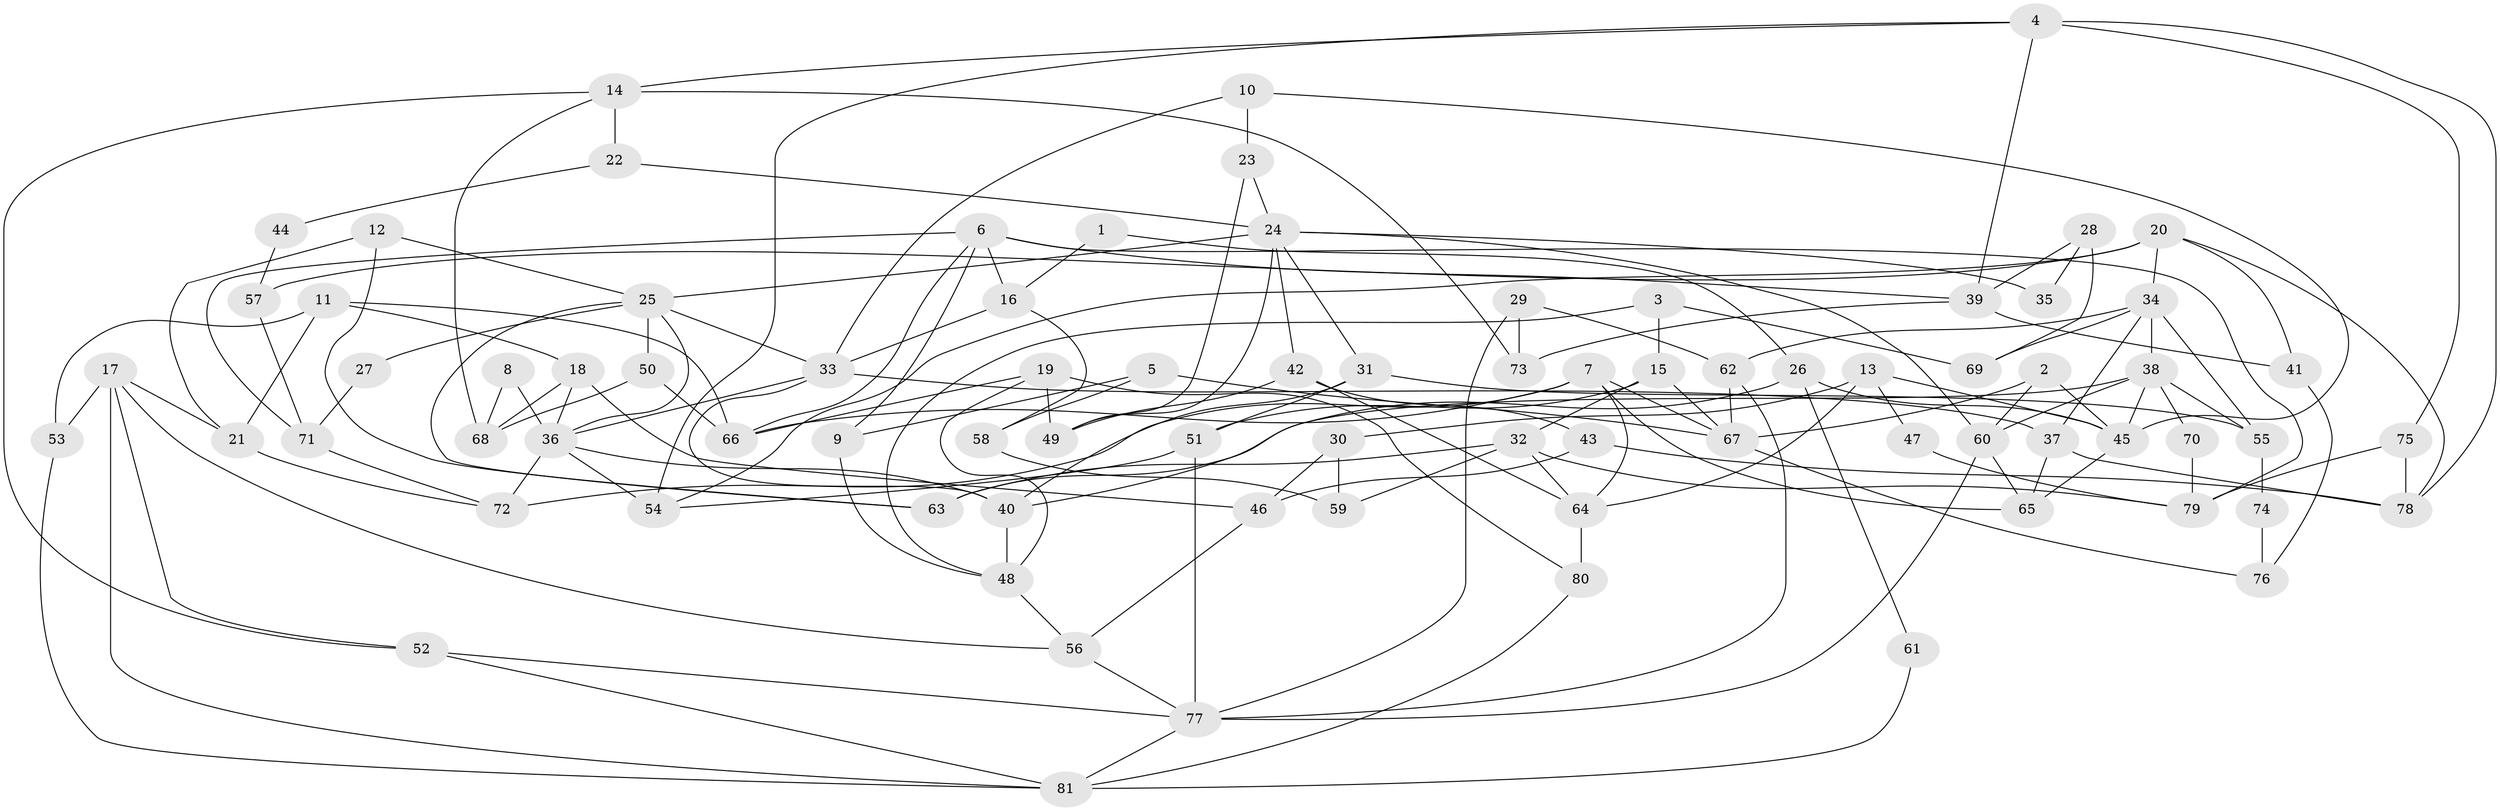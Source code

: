 // Generated by graph-tools (version 1.1) at 2025/51/03/09/25 04:51:17]
// undirected, 81 vertices, 162 edges
graph export_dot {
graph [start="1"]
  node [color=gray90,style=filled];
  1;
  2;
  3;
  4;
  5;
  6;
  7;
  8;
  9;
  10;
  11;
  12;
  13;
  14;
  15;
  16;
  17;
  18;
  19;
  20;
  21;
  22;
  23;
  24;
  25;
  26;
  27;
  28;
  29;
  30;
  31;
  32;
  33;
  34;
  35;
  36;
  37;
  38;
  39;
  40;
  41;
  42;
  43;
  44;
  45;
  46;
  47;
  48;
  49;
  50;
  51;
  52;
  53;
  54;
  55;
  56;
  57;
  58;
  59;
  60;
  61;
  62;
  63;
  64;
  65;
  66;
  67;
  68;
  69;
  70;
  71;
  72;
  73;
  74;
  75;
  76;
  77;
  78;
  79;
  80;
  81;
  1 -- 26;
  1 -- 16;
  2 -- 67;
  2 -- 45;
  2 -- 60;
  3 -- 48;
  3 -- 15;
  3 -- 69;
  4 -- 78;
  4 -- 54;
  4 -- 14;
  4 -- 39;
  4 -- 75;
  5 -- 67;
  5 -- 58;
  5 -- 9;
  6 -- 9;
  6 -- 39;
  6 -- 16;
  6 -- 66;
  6 -- 71;
  6 -- 79;
  7 -- 65;
  7 -- 66;
  7 -- 64;
  7 -- 67;
  7 -- 72;
  8 -- 36;
  8 -- 68;
  9 -- 48;
  10 -- 23;
  10 -- 33;
  10 -- 45;
  11 -- 21;
  11 -- 66;
  11 -- 18;
  11 -- 53;
  12 -- 21;
  12 -- 63;
  12 -- 25;
  13 -- 45;
  13 -- 64;
  13 -- 30;
  13 -- 47;
  14 -- 52;
  14 -- 22;
  14 -- 68;
  14 -- 73;
  15 -- 32;
  15 -- 51;
  15 -- 67;
  16 -- 33;
  16 -- 58;
  17 -- 53;
  17 -- 56;
  17 -- 21;
  17 -- 52;
  17 -- 81;
  18 -- 36;
  18 -- 46;
  18 -- 68;
  19 -- 66;
  19 -- 80;
  19 -- 48;
  19 -- 49;
  20 -- 78;
  20 -- 34;
  20 -- 41;
  20 -- 54;
  20 -- 57;
  21 -- 72;
  22 -- 24;
  22 -- 44;
  23 -- 49;
  23 -- 24;
  24 -- 60;
  24 -- 25;
  24 -- 31;
  24 -- 35;
  24 -- 42;
  24 -- 49;
  25 -- 63;
  25 -- 27;
  25 -- 33;
  25 -- 36;
  25 -- 50;
  26 -- 45;
  26 -- 40;
  26 -- 61;
  27 -- 71;
  28 -- 69;
  28 -- 39;
  28 -- 35;
  29 -- 77;
  29 -- 62;
  29 -- 73;
  30 -- 46;
  30 -- 59;
  31 -- 40;
  31 -- 51;
  31 -- 55;
  32 -- 79;
  32 -- 64;
  32 -- 59;
  32 -- 63;
  33 -- 36;
  33 -- 37;
  33 -- 40;
  34 -- 37;
  34 -- 38;
  34 -- 55;
  34 -- 62;
  34 -- 69;
  36 -- 54;
  36 -- 40;
  36 -- 72;
  37 -- 65;
  37 -- 78;
  38 -- 60;
  38 -- 55;
  38 -- 45;
  38 -- 63;
  38 -- 70;
  39 -- 73;
  39 -- 41;
  40 -- 48;
  41 -- 76;
  42 -- 49;
  42 -- 43;
  42 -- 64;
  43 -- 46;
  43 -- 78;
  44 -- 57;
  45 -- 65;
  46 -- 56;
  47 -- 79;
  48 -- 56;
  50 -- 68;
  50 -- 66;
  51 -- 77;
  51 -- 54;
  52 -- 77;
  52 -- 81;
  53 -- 81;
  55 -- 74;
  56 -- 77;
  57 -- 71;
  58 -- 59;
  60 -- 77;
  60 -- 65;
  61 -- 81;
  62 -- 67;
  62 -- 77;
  64 -- 80;
  67 -- 76;
  70 -- 79;
  71 -- 72;
  74 -- 76;
  75 -- 78;
  75 -- 79;
  77 -- 81;
  80 -- 81;
}
